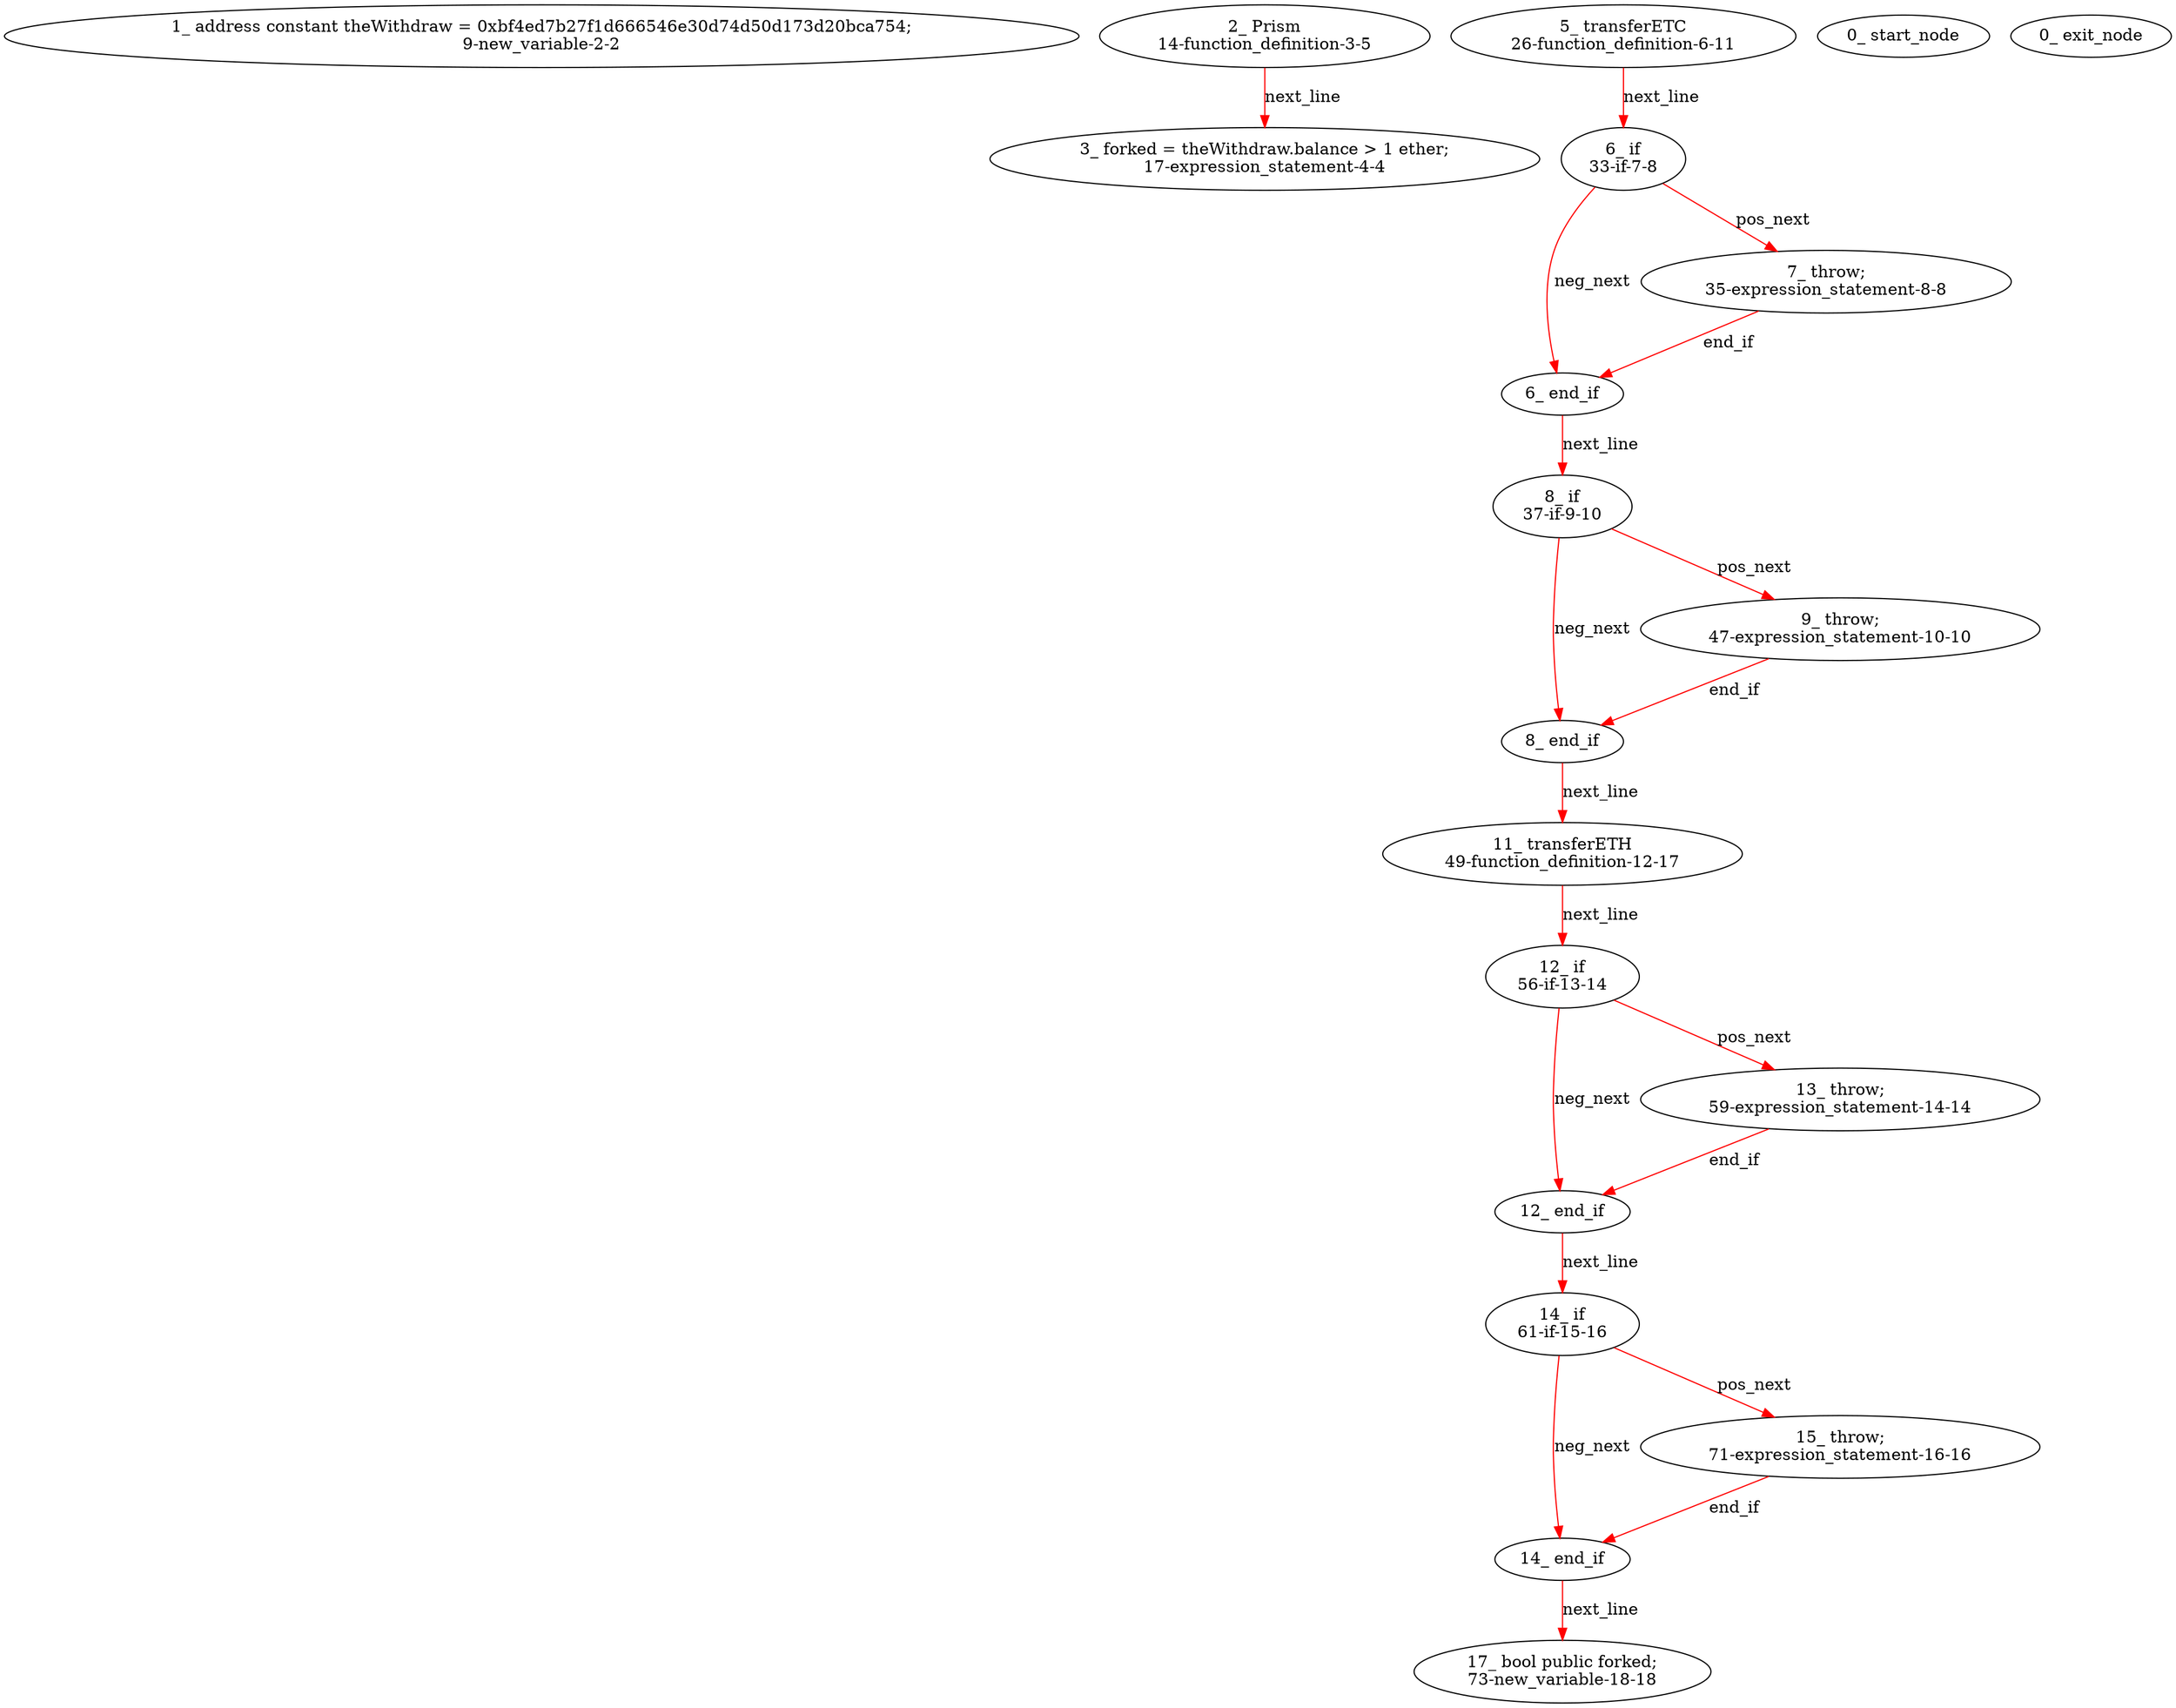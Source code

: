 digraph  {
9 [label="1_ address constant theWithdraw = 0xbf4ed7b27f1d666546e30d74d50d173d20bca754;\n9-new_variable-2-2", type_label=new_variable];
14 [label="2_ Prism\n14-function_definition-3-5", type_label=function_definition];
17 [label="3_ forked = theWithdraw.balance > 1 ether;\n17-expression_statement-4-4", type_label=expression_statement];
26 [label="5_ transferETC\n26-function_definition-6-11", type_label=function_definition];
33 [label="6_ if\n33-if-7-8", type_label=if];
106 [label="6_ end_if", type_label=end_if];
35 [label="7_ throw;\n35-expression_statement-8-8", type_label=expression_statement];
37 [label="8_ if\n37-if-9-10", type_label=if];
110 [label="8_ end_if", type_label=end_if];
47 [label="9_ throw;\n47-expression_statement-10-10", type_label=expression_statement];
49 [label="11_ transferETH\n49-function_definition-12-17", type_label=function_definition];
56 [label="12_ if\n56-if-13-14", type_label=if];
129 [label="12_ end_if", type_label=end_if];
59 [label="13_ throw;\n59-expression_statement-14-14", type_label=expression_statement];
61 [label="14_ if\n61-if-15-16", type_label=if];
134 [label="14_ end_if", type_label=end_if];
71 [label="15_ throw;\n71-expression_statement-16-16", type_label=expression_statement];
73 [label="17_ bool public forked;\n73-new_variable-18-18", type_label=new_variable];
1 [label="0_ start_node", type_label=start];
2 [label="0_ exit_node", type_label=exit];
14 -> 17  [color=red, controlflow_type=next_line, edge_type=CFG_edge, key=0, label=next_line];
26 -> 33  [color=red, controlflow_type=next_line, edge_type=CFG_edge, key=0, label=next_line];
33 -> 35  [color=red, controlflow_type=pos_next, edge_type=CFG_edge, key=0, label=pos_next];
33 -> 106  [color=red, controlflow_type=neg_next, edge_type=CFG_edge, key=0, label=neg_next];
106 -> 37  [color=red, controlflow_type=next_line, edge_type=CFG_edge, key=0, label=next_line];
35 -> 106  [color=red, controlflow_type=end_if, edge_type=CFG_edge, key=0, label=end_if];
37 -> 47  [color=red, controlflow_type=pos_next, edge_type=CFG_edge, key=0, label=pos_next];
37 -> 110  [color=red, controlflow_type=neg_next, edge_type=CFG_edge, key=0, label=neg_next];
110 -> 49  [color=red, controlflow_type=next_line, edge_type=CFG_edge, key=0, label=next_line];
47 -> 110  [color=red, controlflow_type=end_if, edge_type=CFG_edge, key=0, label=end_if];
49 -> 56  [color=red, controlflow_type=next_line, edge_type=CFG_edge, key=0, label=next_line];
56 -> 59  [color=red, controlflow_type=pos_next, edge_type=CFG_edge, key=0, label=pos_next];
56 -> 129  [color=red, controlflow_type=neg_next, edge_type=CFG_edge, key=0, label=neg_next];
129 -> 61  [color=red, controlflow_type=next_line, edge_type=CFG_edge, key=0, label=next_line];
59 -> 129  [color=red, controlflow_type=end_if, edge_type=CFG_edge, key=0, label=end_if];
61 -> 71  [color=red, controlflow_type=pos_next, edge_type=CFG_edge, key=0, label=pos_next];
61 -> 134  [color=red, controlflow_type=neg_next, edge_type=CFG_edge, key=0, label=neg_next];
134 -> 73  [color=red, controlflow_type=next_line, edge_type=CFG_edge, key=0, label=next_line];
71 -> 134  [color=red, controlflow_type=end_if, edge_type=CFG_edge, key=0, label=end_if];
}
